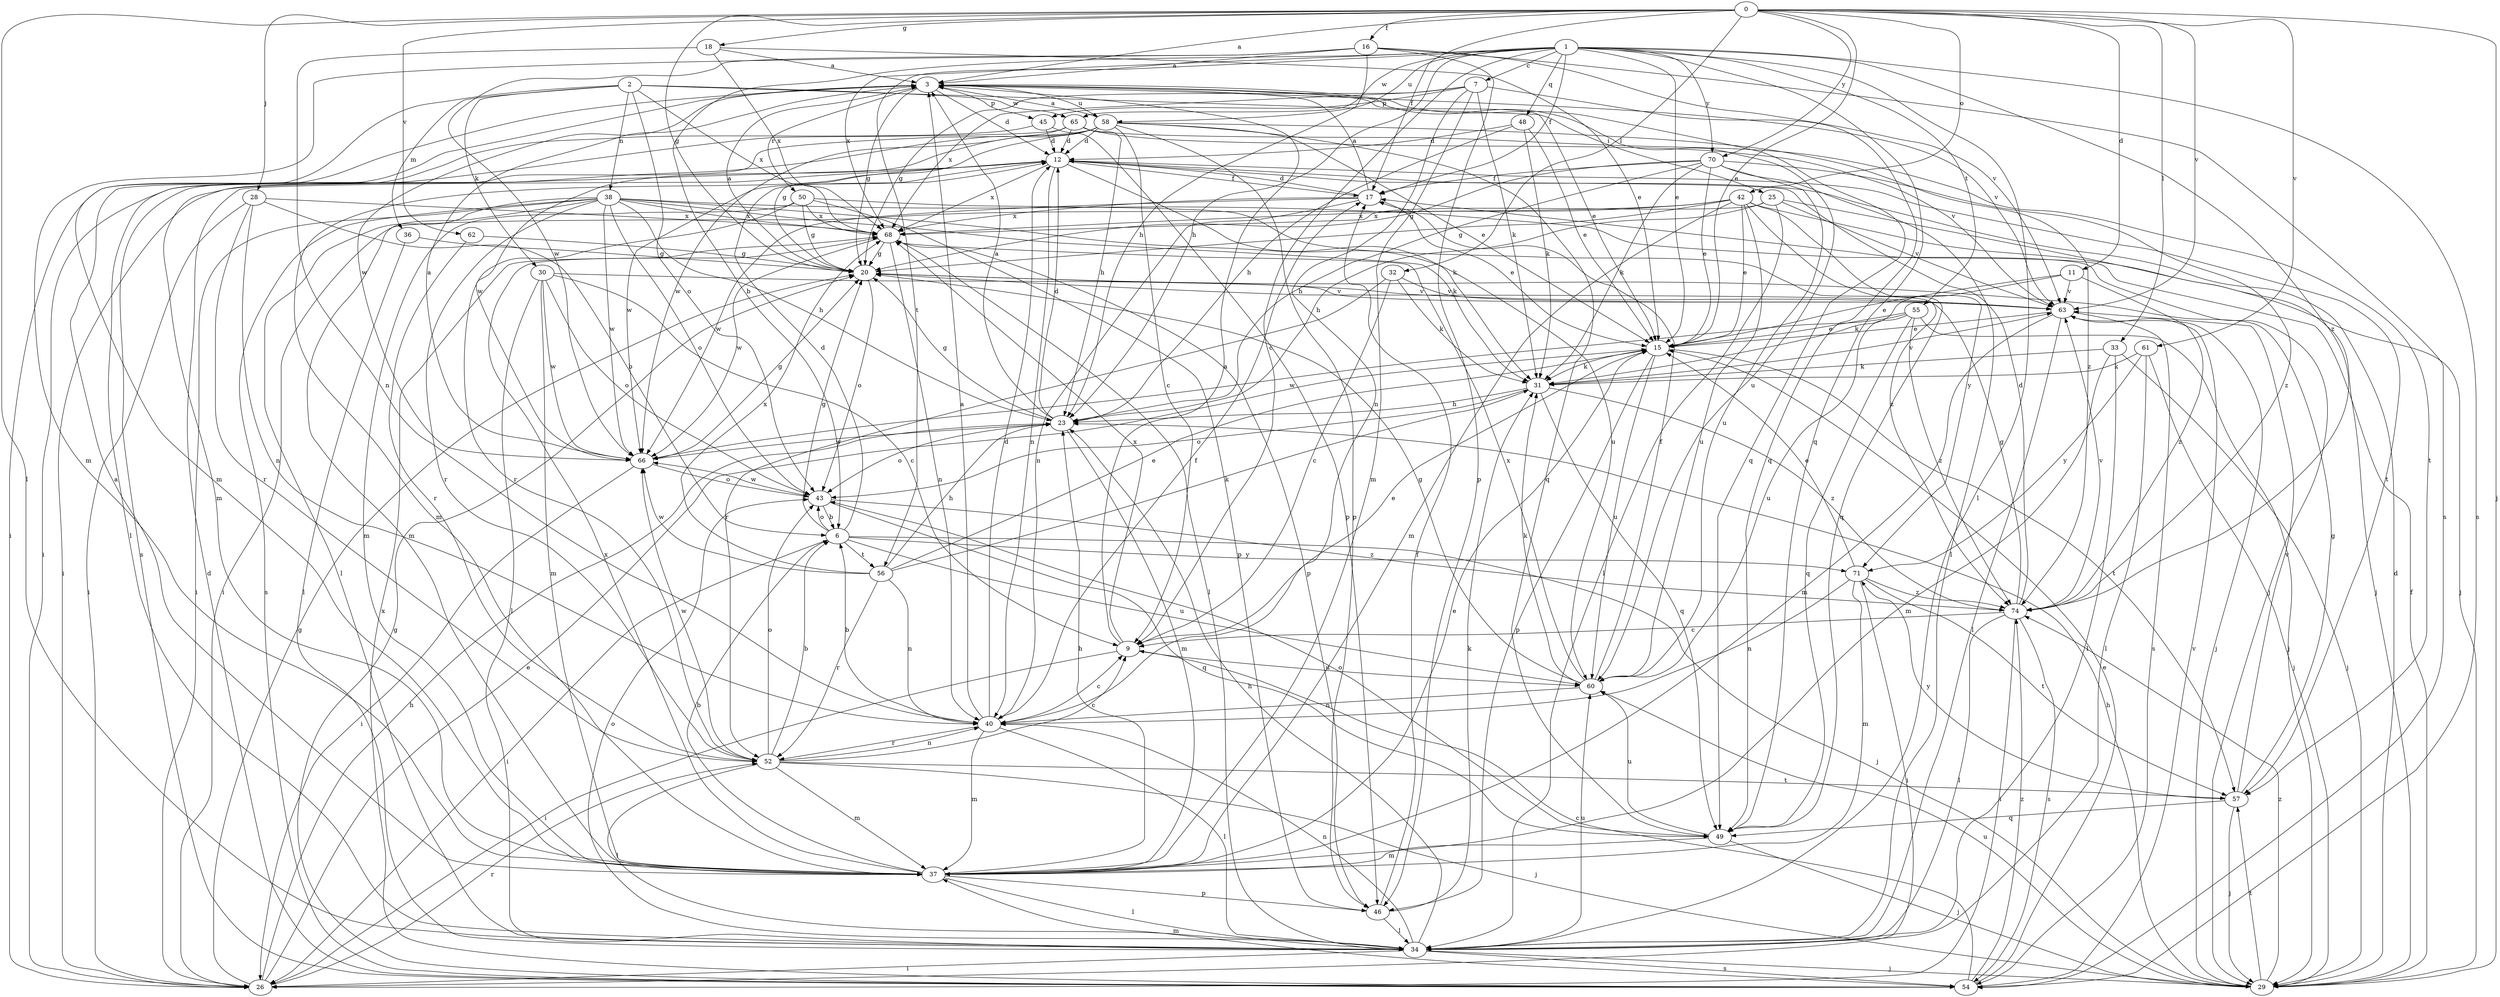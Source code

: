 strict digraph  {
0;
1;
2;
3;
6;
7;
9;
11;
12;
15;
16;
17;
18;
20;
23;
25;
26;
28;
29;
30;
31;
32;
33;
34;
36;
37;
38;
40;
42;
43;
45;
46;
48;
49;
50;
52;
54;
55;
56;
57;
58;
60;
61;
62;
63;
65;
66;
68;
70;
71;
74;
0 -> 3  [label=a];
0 -> 11  [label=d];
0 -> 15  [label=e];
0 -> 16  [label=f];
0 -> 17  [label=f];
0 -> 18  [label=g];
0 -> 20  [label=g];
0 -> 28  [label=j];
0 -> 29  [label=j];
0 -> 32  [label=l];
0 -> 33  [label=l];
0 -> 34  [label=l];
0 -> 42  [label=o];
0 -> 61  [label=v];
0 -> 62  [label=v];
0 -> 63  [label=v];
0 -> 70  [label=y];
1 -> 6  [label=b];
1 -> 7  [label=c];
1 -> 9  [label=c];
1 -> 15  [label=e];
1 -> 17  [label=f];
1 -> 23  [label=h];
1 -> 34  [label=l];
1 -> 48  [label=q];
1 -> 49  [label=q];
1 -> 54  [label=s];
1 -> 55  [label=t];
1 -> 56  [label=t];
1 -> 58  [label=u];
1 -> 65  [label=w];
1 -> 68  [label=x];
1 -> 70  [label=y];
1 -> 74  [label=z];
2 -> 25  [label=i];
2 -> 30  [label=k];
2 -> 36  [label=m];
2 -> 37  [label=m];
2 -> 38  [label=n];
2 -> 43  [label=o];
2 -> 65  [label=w];
2 -> 68  [label=x];
3 -> 12  [label=d];
3 -> 15  [label=e];
3 -> 20  [label=g];
3 -> 26  [label=i];
3 -> 45  [label=p];
3 -> 49  [label=q];
3 -> 50  [label=r];
3 -> 58  [label=u];
3 -> 60  [label=u];
3 -> 63  [label=v];
3 -> 66  [label=w];
6 -> 12  [label=d];
6 -> 20  [label=g];
6 -> 26  [label=i];
6 -> 29  [label=j];
6 -> 43  [label=o];
6 -> 56  [label=t];
6 -> 60  [label=u];
6 -> 71  [label=y];
7 -> 20  [label=g];
7 -> 31  [label=k];
7 -> 37  [label=m];
7 -> 40  [label=n];
7 -> 45  [label=p];
7 -> 49  [label=q];
7 -> 68  [label=x];
9 -> 3  [label=a];
9 -> 15  [label=e];
9 -> 26  [label=i];
9 -> 60  [label=u];
9 -> 68  [label=x];
11 -> 15  [label=e];
11 -> 31  [label=k];
11 -> 63  [label=v];
11 -> 74  [label=z];
12 -> 17  [label=f];
12 -> 26  [label=i];
12 -> 31  [label=k];
12 -> 37  [label=m];
12 -> 40  [label=n];
12 -> 57  [label=t];
12 -> 66  [label=w];
12 -> 68  [label=x];
15 -> 31  [label=k];
15 -> 46  [label=p];
15 -> 57  [label=t];
15 -> 60  [label=u];
16 -> 3  [label=a];
16 -> 23  [label=h];
16 -> 37  [label=m];
16 -> 46  [label=p];
16 -> 54  [label=s];
16 -> 63  [label=v];
16 -> 66  [label=w];
17 -> 3  [label=a];
17 -> 12  [label=d];
17 -> 15  [label=e];
17 -> 40  [label=n];
17 -> 66  [label=w];
17 -> 68  [label=x];
18 -> 3  [label=a];
18 -> 15  [label=e];
18 -> 40  [label=n];
18 -> 68  [label=x];
20 -> 3  [label=a];
20 -> 43  [label=o];
20 -> 63  [label=v];
23 -> 3  [label=a];
23 -> 12  [label=d];
23 -> 20  [label=g];
23 -> 37  [label=m];
23 -> 43  [label=o];
23 -> 66  [label=w];
25 -> 23  [label=h];
25 -> 29  [label=j];
25 -> 34  [label=l];
25 -> 63  [label=v];
25 -> 68  [label=x];
26 -> 15  [label=e];
26 -> 20  [label=g];
26 -> 23  [label=h];
26 -> 52  [label=r];
28 -> 6  [label=b];
28 -> 26  [label=i];
28 -> 40  [label=n];
28 -> 52  [label=r];
28 -> 68  [label=x];
29 -> 12  [label=d];
29 -> 17  [label=f];
29 -> 23  [label=h];
29 -> 57  [label=t];
29 -> 60  [label=u];
29 -> 74  [label=z];
30 -> 9  [label=c];
30 -> 34  [label=l];
30 -> 37  [label=m];
30 -> 43  [label=o];
30 -> 63  [label=v];
30 -> 66  [label=w];
31 -> 23  [label=h];
31 -> 43  [label=o];
31 -> 49  [label=q];
31 -> 63  [label=v];
31 -> 74  [label=z];
32 -> 9  [label=c];
32 -> 31  [label=k];
32 -> 52  [label=r];
32 -> 63  [label=v];
33 -> 29  [label=j];
33 -> 31  [label=k];
33 -> 34  [label=l];
33 -> 37  [label=m];
34 -> 23  [label=h];
34 -> 26  [label=i];
34 -> 29  [label=j];
34 -> 40  [label=n];
34 -> 43  [label=o];
34 -> 54  [label=s];
34 -> 60  [label=u];
36 -> 20  [label=g];
36 -> 34  [label=l];
37 -> 3  [label=a];
37 -> 6  [label=b];
37 -> 15  [label=e];
37 -> 23  [label=h];
37 -> 34  [label=l];
37 -> 46  [label=p];
37 -> 68  [label=x];
38 -> 23  [label=h];
38 -> 26  [label=i];
38 -> 29  [label=j];
38 -> 31  [label=k];
38 -> 34  [label=l];
38 -> 37  [label=m];
38 -> 43  [label=o];
38 -> 52  [label=r];
38 -> 54  [label=s];
38 -> 60  [label=u];
38 -> 66  [label=w];
38 -> 68  [label=x];
40 -> 3  [label=a];
40 -> 6  [label=b];
40 -> 9  [label=c];
40 -> 12  [label=d];
40 -> 17  [label=f];
40 -> 34  [label=l];
40 -> 37  [label=m];
40 -> 52  [label=r];
42 -> 15  [label=e];
42 -> 20  [label=g];
42 -> 26  [label=i];
42 -> 29  [label=j];
42 -> 37  [label=m];
42 -> 49  [label=q];
42 -> 60  [label=u];
42 -> 68  [label=x];
42 -> 71  [label=y];
43 -> 6  [label=b];
43 -> 49  [label=q];
43 -> 66  [label=w];
43 -> 74  [label=z];
45 -> 12  [label=d];
45 -> 34  [label=l];
45 -> 46  [label=p];
46 -> 17  [label=f];
46 -> 31  [label=k];
46 -> 34  [label=l];
48 -> 12  [label=d];
48 -> 15  [label=e];
48 -> 23  [label=h];
48 -> 31  [label=k];
49 -> 29  [label=j];
49 -> 37  [label=m];
49 -> 43  [label=o];
49 -> 60  [label=u];
50 -> 20  [label=g];
50 -> 37  [label=m];
50 -> 46  [label=p];
50 -> 52  [label=r];
50 -> 68  [label=x];
50 -> 74  [label=z];
52 -> 6  [label=b];
52 -> 9  [label=c];
52 -> 29  [label=j];
52 -> 34  [label=l];
52 -> 37  [label=m];
52 -> 40  [label=n];
52 -> 43  [label=o];
52 -> 57  [label=t];
52 -> 66  [label=w];
54 -> 9  [label=c];
54 -> 12  [label=d];
54 -> 15  [label=e];
54 -> 20  [label=g];
54 -> 37  [label=m];
54 -> 63  [label=v];
54 -> 68  [label=x];
54 -> 74  [label=z];
55 -> 15  [label=e];
55 -> 29  [label=j];
55 -> 49  [label=q];
55 -> 60  [label=u];
55 -> 66  [label=w];
55 -> 74  [label=z];
56 -> 15  [label=e];
56 -> 23  [label=h];
56 -> 31  [label=k];
56 -> 40  [label=n];
56 -> 52  [label=r];
56 -> 66  [label=w];
56 -> 68  [label=x];
57 -> 20  [label=g];
57 -> 29  [label=j];
57 -> 49  [label=q];
57 -> 63  [label=v];
57 -> 71  [label=y];
58 -> 3  [label=a];
58 -> 9  [label=c];
58 -> 12  [label=d];
58 -> 15  [label=e];
58 -> 20  [label=g];
58 -> 37  [label=m];
58 -> 46  [label=p];
58 -> 49  [label=q];
58 -> 54  [label=s];
58 -> 66  [label=w];
58 -> 74  [label=z];
60 -> 17  [label=f];
60 -> 20  [label=g];
60 -> 31  [label=k];
60 -> 40  [label=n];
60 -> 68  [label=x];
61 -> 29  [label=j];
61 -> 31  [label=k];
61 -> 34  [label=l];
61 -> 71  [label=y];
62 -> 20  [label=g];
62 -> 52  [label=r];
63 -> 15  [label=e];
63 -> 29  [label=j];
63 -> 34  [label=l];
63 -> 37  [label=m];
63 -> 54  [label=s];
65 -> 12  [label=d];
65 -> 23  [label=h];
65 -> 26  [label=i];
65 -> 57  [label=t];
65 -> 63  [label=v];
65 -> 66  [label=w];
66 -> 3  [label=a];
66 -> 20  [label=g];
66 -> 26  [label=i];
66 -> 43  [label=o];
68 -> 20  [label=g];
68 -> 34  [label=l];
68 -> 40  [label=n];
68 -> 46  [label=p];
68 -> 66  [label=w];
70 -> 15  [label=e];
70 -> 17  [label=f];
70 -> 20  [label=g];
70 -> 23  [label=h];
70 -> 31  [label=k];
70 -> 34  [label=l];
70 -> 60  [label=u];
70 -> 74  [label=z];
71 -> 15  [label=e];
71 -> 26  [label=i];
71 -> 37  [label=m];
71 -> 40  [label=n];
71 -> 57  [label=t];
71 -> 74  [label=z];
74 -> 9  [label=c];
74 -> 12  [label=d];
74 -> 20  [label=g];
74 -> 26  [label=i];
74 -> 34  [label=l];
74 -> 54  [label=s];
74 -> 63  [label=v];
}
